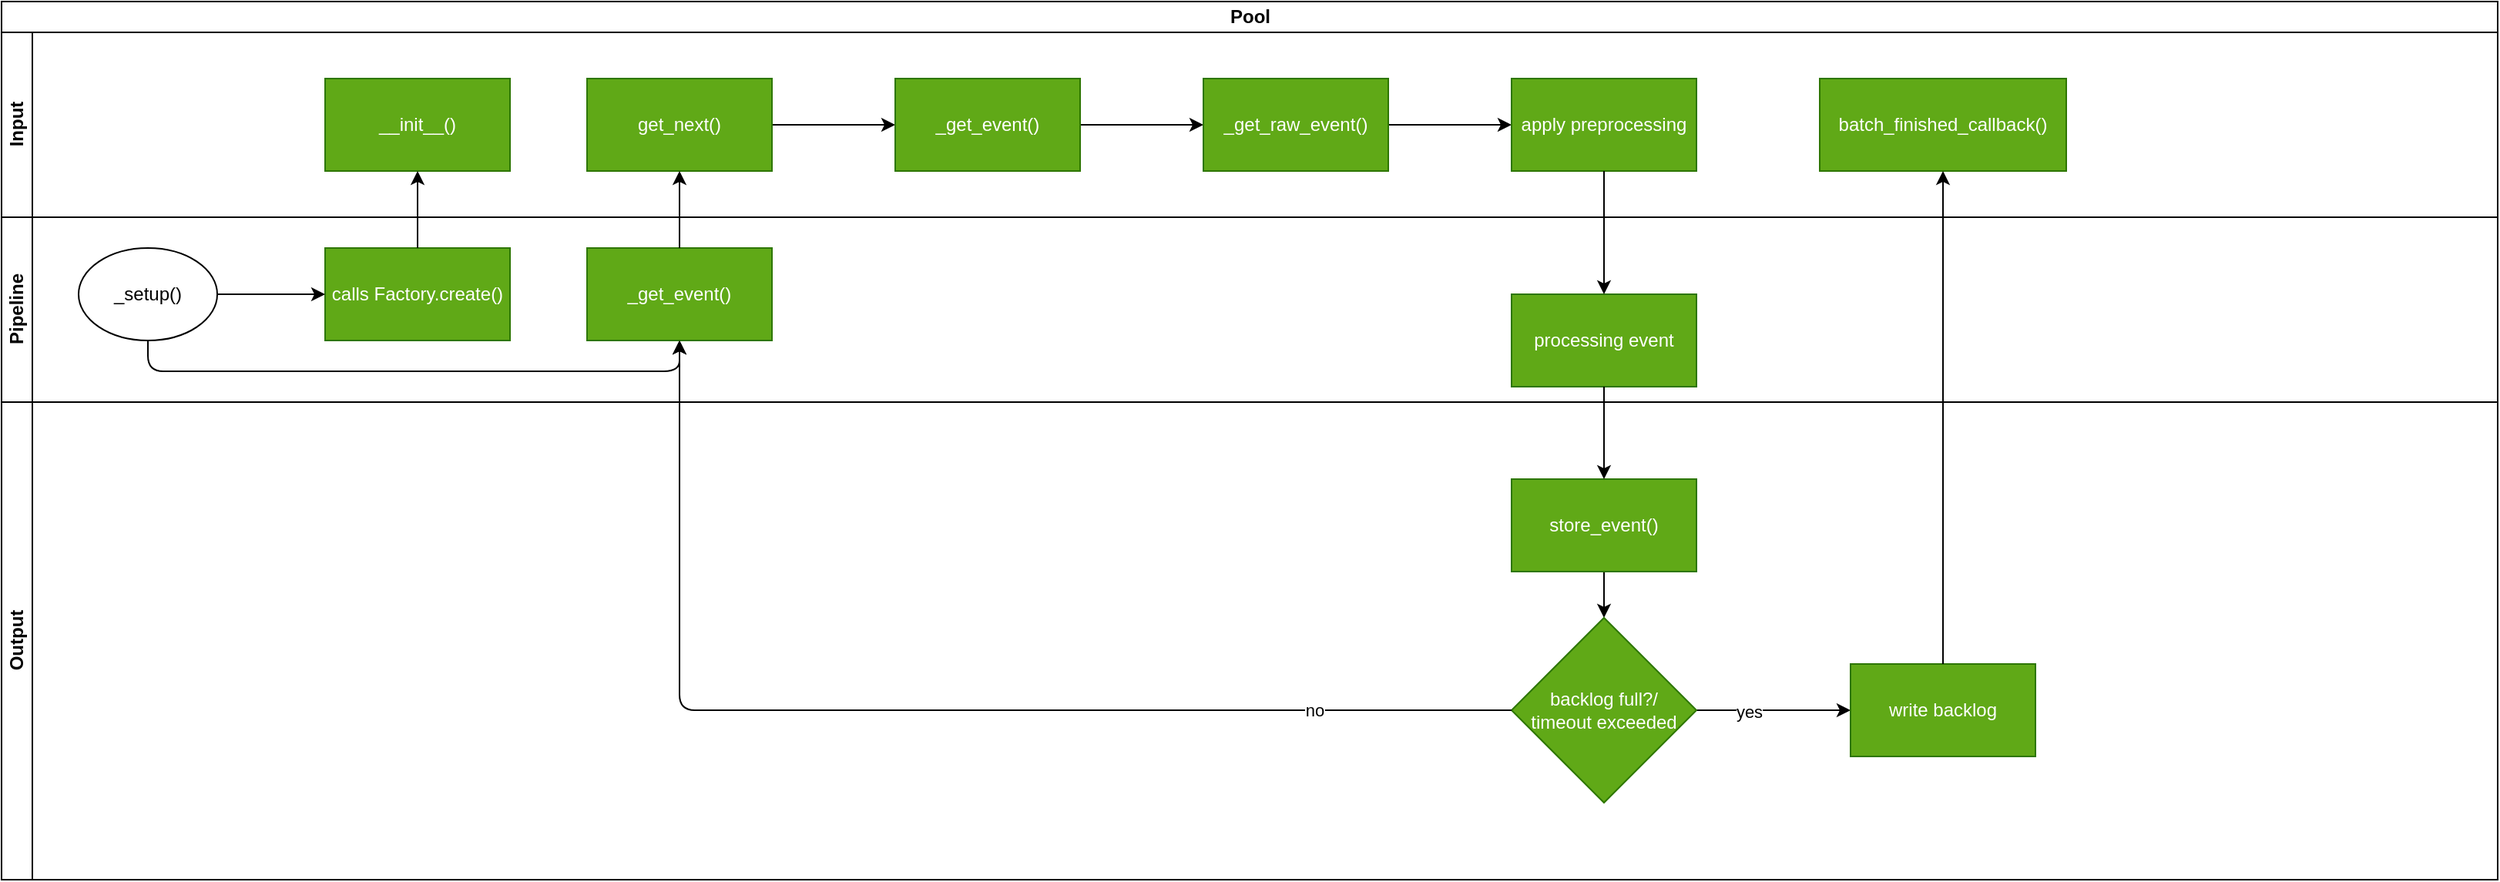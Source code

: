 <mxfile>
    <diagram id="Ktq9n4MecwvDrbKD-2N5" name="Page-1">
        <mxGraphModel dx="1387" dy="512" grid="1" gridSize="10" guides="1" tooltips="1" connect="1" arrows="1" fold="1" page="1" pageScale="1" pageWidth="850" pageHeight="1100" math="0" shadow="0">
            <root>
                <mxCell id="0"/>
                <mxCell id="1" parent="0"/>
                <mxCell id="13" value="Pool" style="swimlane;childLayout=stackLayout;resizeParent=1;resizeParentMax=0;horizontal=1;startSize=20;horizontalStack=0;html=1;" vertex="1" parent="1">
                    <mxGeometry x="20" y="25" width="1620" height="570" as="geometry"/>
                </mxCell>
                <mxCell id="14" value="Input" style="swimlane;startSize=20;horizontal=0;html=1;" vertex="1" parent="13">
                    <mxGeometry y="20" width="1620" height="120" as="geometry"/>
                </mxCell>
                <mxCell id="20" value="__init__()" style="whiteSpace=wrap;html=1;fillColor=#60a917;fontColor=#ffffff;strokeColor=#2D7600;" vertex="1" parent="14">
                    <mxGeometry x="210" y="30" width="120" height="60" as="geometry"/>
                </mxCell>
                <mxCell id="30" value="" style="edgeStyle=orthogonalEdgeStyle;html=1;" edge="1" parent="14" source="27" target="29">
                    <mxGeometry relative="1" as="geometry"/>
                </mxCell>
                <mxCell id="27" value="get_next()" style="whiteSpace=wrap;html=1;rounded=0;fillColor=#60a917;fontColor=#ffffff;strokeColor=#2D7600;" vertex="1" parent="14">
                    <mxGeometry x="380" y="30" width="120" height="60" as="geometry"/>
                </mxCell>
                <mxCell id="32" value="" style="edgeStyle=orthogonalEdgeStyle;html=1;" edge="1" parent="14" source="29" target="31">
                    <mxGeometry relative="1" as="geometry"/>
                </mxCell>
                <mxCell id="29" value="_get_event()" style="whiteSpace=wrap;html=1;rounded=0;fillColor=#60a917;fontColor=#ffffff;strokeColor=#2D7600;" vertex="1" parent="14">
                    <mxGeometry x="580" y="30" width="120" height="60" as="geometry"/>
                </mxCell>
                <mxCell id="34" value="" style="edgeStyle=orthogonalEdgeStyle;html=1;" edge="1" parent="14" source="31" target="33">
                    <mxGeometry relative="1" as="geometry"/>
                </mxCell>
                <mxCell id="31" value="_get_raw_event()" style="whiteSpace=wrap;html=1;rounded=0;fillColor=#60a917;fontColor=#ffffff;strokeColor=#2D7600;" vertex="1" parent="14">
                    <mxGeometry x="780" y="30" width="120" height="60" as="geometry"/>
                </mxCell>
                <mxCell id="33" value="apply preprocessing" style="whiteSpace=wrap;html=1;rounded=0;fillColor=#60a917;fontColor=#ffffff;strokeColor=#2D7600;" vertex="1" parent="14">
                    <mxGeometry x="980" y="30" width="120" height="60" as="geometry"/>
                </mxCell>
                <mxCell id="47" value="batch_finished_callback()" style="rounded=0;whiteSpace=wrap;html=1;fillColor=#60a917;fontColor=#ffffff;strokeColor=#2D7600;" vertex="1" parent="14">
                    <mxGeometry x="1180" y="30" width="160" height="60" as="geometry"/>
                </mxCell>
                <mxCell id="15" value="Pipeline" style="swimlane;startSize=20;horizontal=0;html=1;" vertex="1" parent="13">
                    <mxGeometry y="140" width="1620" height="120" as="geometry"/>
                </mxCell>
                <mxCell id="26" style="edgeStyle=orthogonalEdgeStyle;html=1;entryX=0.5;entryY=1;entryDx=0;entryDy=0;" edge="1" parent="15" source="17" target="25">
                    <mxGeometry relative="1" as="geometry">
                        <Array as="points">
                            <mxPoint x="95" y="100"/>
                            <mxPoint x="440" y="100"/>
                        </Array>
                    </mxGeometry>
                </mxCell>
                <mxCell id="17" value="_setup()" style="ellipse;whiteSpace=wrap;html=1;" vertex="1" parent="15">
                    <mxGeometry x="50" y="20" width="90" height="60" as="geometry"/>
                </mxCell>
                <mxCell id="18" value="calls Factory.create()" style="whiteSpace=wrap;html=1;fillColor=#60a917;fontColor=#ffffff;strokeColor=#2D7600;" vertex="1" parent="15">
                    <mxGeometry x="210" y="20" width="120" height="60" as="geometry"/>
                </mxCell>
                <mxCell id="19" value="" style="edgeStyle=none;html=1;" edge="1" parent="15" source="17" target="18">
                    <mxGeometry relative="1" as="geometry"/>
                </mxCell>
                <mxCell id="25" value="_get_event()" style="rounded=0;whiteSpace=wrap;html=1;fillColor=#60a917;fontColor=#ffffff;strokeColor=#2D7600;" vertex="1" parent="15">
                    <mxGeometry x="380" y="20" width="120" height="60" as="geometry"/>
                </mxCell>
                <mxCell id="35" value="processing event" style="whiteSpace=wrap;html=1;rounded=0;fillColor=#60a917;fontColor=#ffffff;strokeColor=#2D7600;" vertex="1" parent="15">
                    <mxGeometry x="980" y="50" width="120" height="60" as="geometry"/>
                </mxCell>
                <mxCell id="16" value="Output" style="swimlane;startSize=20;horizontal=0;html=1;" vertex="1" parent="13">
                    <mxGeometry y="260" width="1620" height="310" as="geometry"/>
                </mxCell>
                <mxCell id="42" value="" style="edgeStyle=orthogonalEdgeStyle;html=1;" edge="1" parent="16" source="37" target="41">
                    <mxGeometry relative="1" as="geometry"/>
                </mxCell>
                <mxCell id="37" value="store_event()" style="whiteSpace=wrap;html=1;rounded=0;fillColor=#60a917;fontColor=#ffffff;strokeColor=#2D7600;" vertex="1" parent="16">
                    <mxGeometry x="980" y="50" width="120" height="60" as="geometry"/>
                </mxCell>
                <mxCell id="50" value="" style="edgeStyle=orthogonalEdgeStyle;html=1;" edge="1" parent="16" source="41" target="49">
                    <mxGeometry relative="1" as="geometry"/>
                </mxCell>
                <mxCell id="51" value="yes" style="edgeLabel;html=1;align=center;verticalAlign=middle;resizable=0;points=[];" vertex="1" connectable="0" parent="50">
                    <mxGeometry x="-0.317" y="-1" relative="1" as="geometry">
                        <mxPoint as="offset"/>
                    </mxGeometry>
                </mxCell>
                <mxCell id="41" value="backlog full?/&lt;br&gt;timeout exceeded" style="rhombus;whiteSpace=wrap;html=1;rounded=0;fillColor=#60a917;fontColor=#ffffff;strokeColor=#2D7600;" vertex="1" parent="16">
                    <mxGeometry x="980" y="140" width="120" height="120" as="geometry"/>
                </mxCell>
                <mxCell id="49" value="write backlog" style="whiteSpace=wrap;html=1;rounded=0;fillColor=#60a917;fontColor=#ffffff;strokeColor=#2D7600;" vertex="1" parent="16">
                    <mxGeometry x="1200" y="170" width="120" height="60" as="geometry"/>
                </mxCell>
                <mxCell id="21" value="" style="edgeStyle=none;html=1;" edge="1" parent="13" source="18" target="20">
                    <mxGeometry relative="1" as="geometry"/>
                </mxCell>
                <mxCell id="28" value="" style="edgeStyle=orthogonalEdgeStyle;html=1;" edge="1" parent="13" source="25" target="27">
                    <mxGeometry relative="1" as="geometry"/>
                </mxCell>
                <mxCell id="36" value="" style="edgeStyle=orthogonalEdgeStyle;html=1;" edge="1" parent="13" source="33" target="35">
                    <mxGeometry relative="1" as="geometry"/>
                </mxCell>
                <mxCell id="38" value="" style="edgeStyle=orthogonalEdgeStyle;html=1;" edge="1" parent="13" source="35" target="37">
                    <mxGeometry relative="1" as="geometry"/>
                </mxCell>
                <mxCell id="43" style="edgeStyle=orthogonalEdgeStyle;html=1;entryX=0.5;entryY=1;entryDx=0;entryDy=0;exitX=0;exitY=0.5;exitDx=0;exitDy=0;" edge="1" parent="13" source="41" target="25">
                    <mxGeometry relative="1" as="geometry">
                        <Array as="points">
                            <mxPoint x="440" y="460"/>
                        </Array>
                    </mxGeometry>
                </mxCell>
                <mxCell id="45" value="no" style="edgeLabel;html=1;align=center;verticalAlign=middle;resizable=0;points=[];" vertex="1" connectable="0" parent="43">
                    <mxGeometry x="-0.67" relative="1" as="geometry">
                        <mxPoint as="offset"/>
                    </mxGeometry>
                </mxCell>
                <mxCell id="46" style="edgeStyle=orthogonalEdgeStyle;html=1;exitX=0.5;exitY=0;exitDx=0;exitDy=0;" edge="1" parent="13" source="49" target="47">
                    <mxGeometry relative="1" as="geometry">
                        <mxPoint x="1230" y="110" as="targetPoint"/>
                        <mxPoint x="1330" y="380" as="sourcePoint"/>
                        <Array as="points"/>
                    </mxGeometry>
                </mxCell>
            </root>
        </mxGraphModel>
    </diagram>
</mxfile>